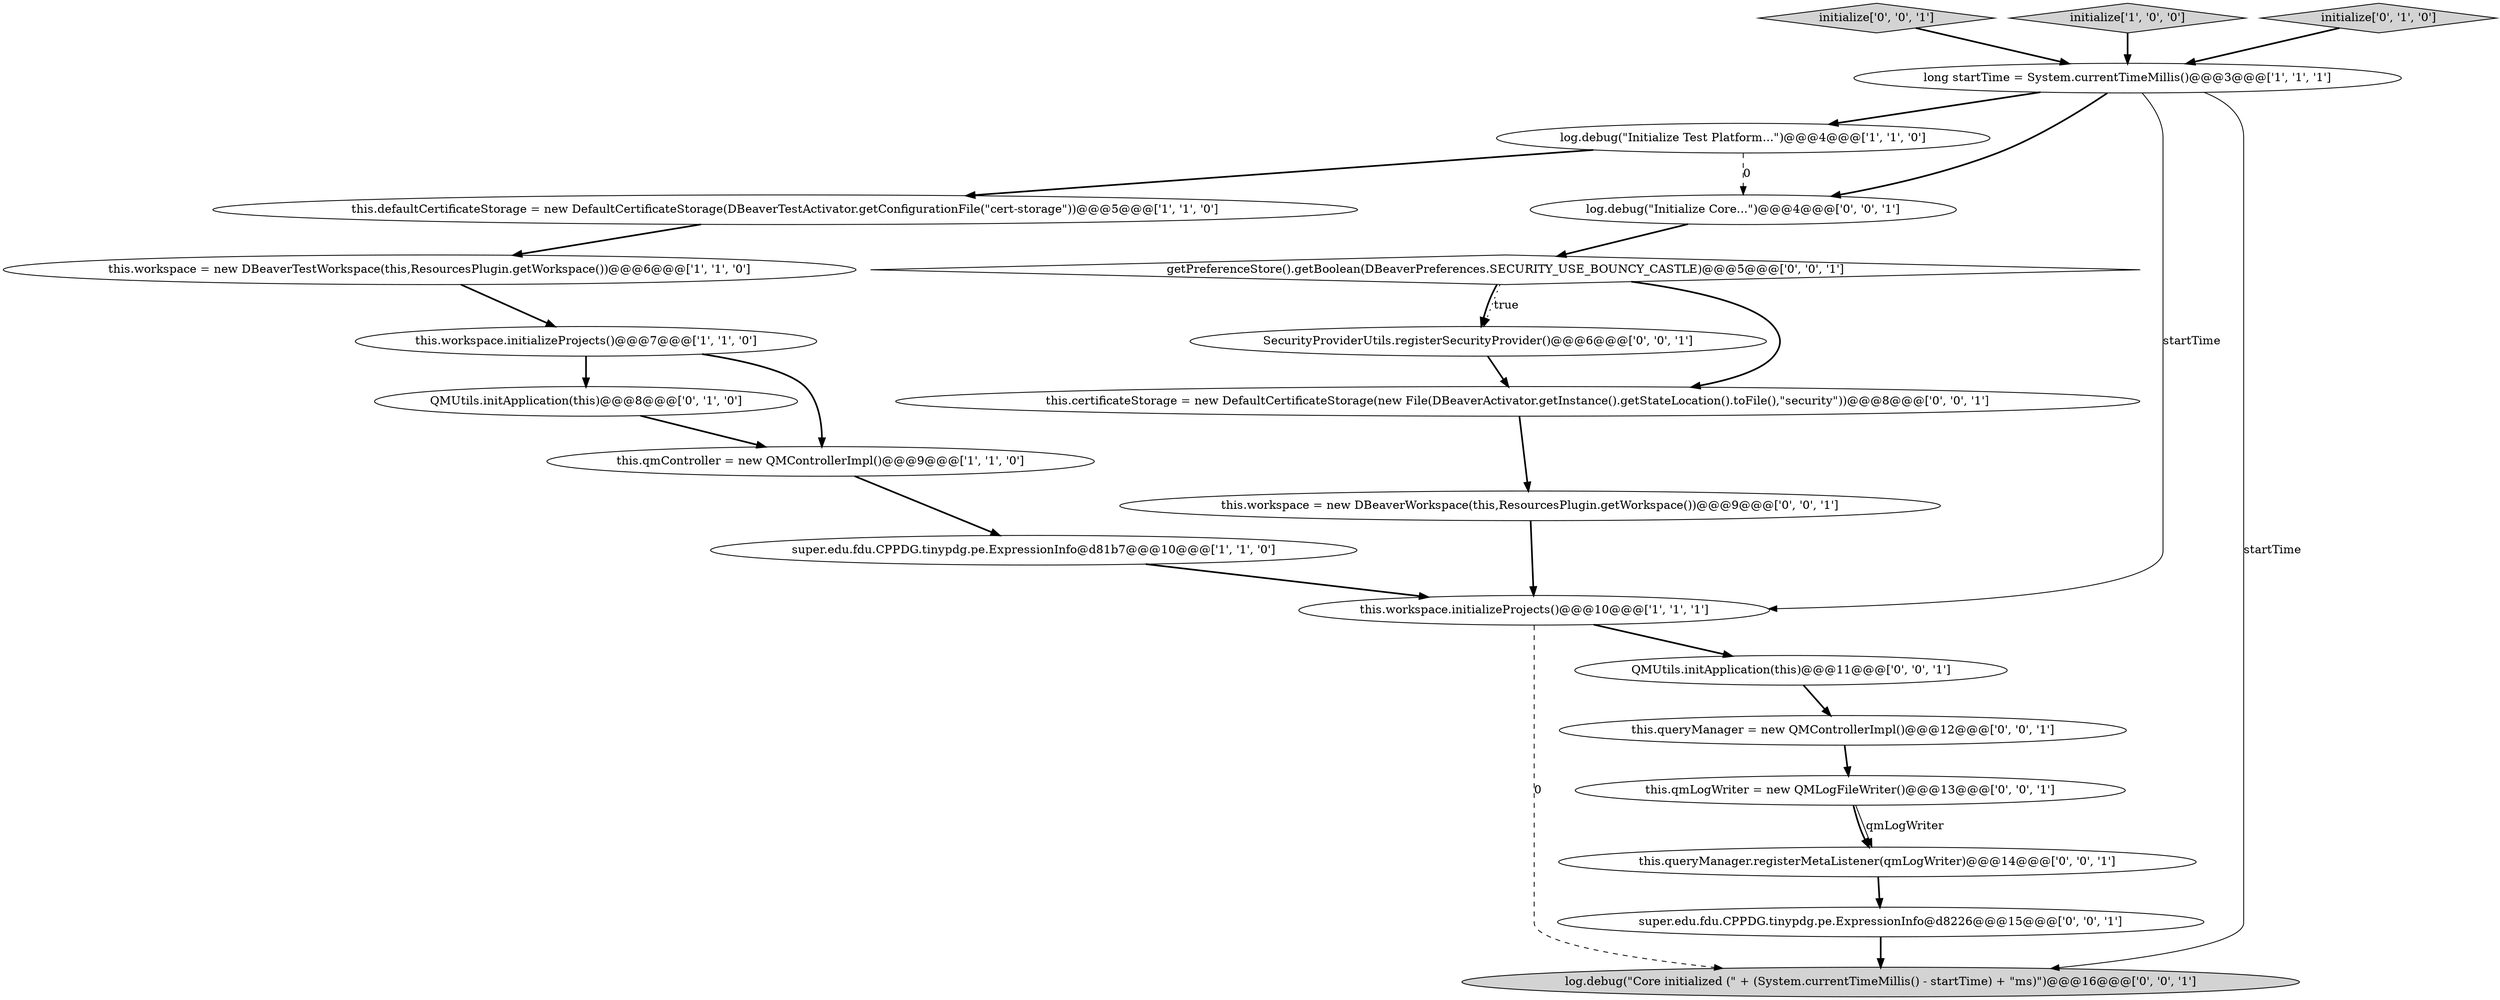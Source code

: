 digraph {
15 [style = filled, label = "this.certificateStorage = new DefaultCertificateStorage(new File(DBeaverActivator.getInstance().getStateLocation().toFile(),\"security\"))@@@8@@@['0', '0', '1']", fillcolor = white, shape = ellipse image = "AAA0AAABBB3BBB"];
4 [style = filled, label = "super.edu.fdu.CPPDG.tinypdg.pe.ExpressionInfo@d81b7@@@10@@@['1', '1', '0']", fillcolor = white, shape = ellipse image = "AAA0AAABBB1BBB"];
20 [style = filled, label = "getPreferenceStore().getBoolean(DBeaverPreferences.SECURITY_USE_BOUNCY_CASTLE)@@@5@@@['0', '0', '1']", fillcolor = white, shape = diamond image = "AAA0AAABBB3BBB"];
1 [style = filled, label = "this.workspace.initializeProjects()@@@10@@@['1', '1', '1']", fillcolor = white, shape = ellipse image = "AAA0AAABBB1BBB"];
17 [style = filled, label = "this.workspace = new DBeaverWorkspace(this,ResourcesPlugin.getWorkspace())@@@9@@@['0', '0', '1']", fillcolor = white, shape = ellipse image = "AAA0AAABBB3BBB"];
21 [style = filled, label = "initialize['0', '0', '1']", fillcolor = lightgray, shape = diamond image = "AAA0AAABBB3BBB"];
9 [style = filled, label = "QMUtils.initApplication(this)@@@8@@@['0', '1', '0']", fillcolor = white, shape = ellipse image = "AAA1AAABBB2BBB"];
13 [style = filled, label = "QMUtils.initApplication(this)@@@11@@@['0', '0', '1']", fillcolor = white, shape = ellipse image = "AAA0AAABBB3BBB"];
5 [style = filled, label = "this.qmController = new QMControllerImpl()@@@9@@@['1', '1', '0']", fillcolor = white, shape = ellipse image = "AAA0AAABBB1BBB"];
6 [style = filled, label = "log.debug(\"Initialize Test Platform...\")@@@4@@@['1', '1', '0']", fillcolor = white, shape = ellipse image = "AAA0AAABBB1BBB"];
8 [style = filled, label = "initialize['1', '0', '0']", fillcolor = lightgray, shape = diamond image = "AAA0AAABBB1BBB"];
0 [style = filled, label = "this.defaultCertificateStorage = new DefaultCertificateStorage(DBeaverTestActivator.getConfigurationFile(\"cert-storage\"))@@@5@@@['1', '1', '0']", fillcolor = white, shape = ellipse image = "AAA0AAABBB1BBB"];
19 [style = filled, label = "SecurityProviderUtils.registerSecurityProvider()@@@6@@@['0', '0', '1']", fillcolor = white, shape = ellipse image = "AAA0AAABBB3BBB"];
22 [style = filled, label = "this.queryManager = new QMControllerImpl()@@@12@@@['0', '0', '1']", fillcolor = white, shape = ellipse image = "AAA0AAABBB3BBB"];
7 [style = filled, label = "this.workspace.initializeProjects()@@@7@@@['1', '1', '0']", fillcolor = white, shape = ellipse image = "AAA0AAABBB1BBB"];
14 [style = filled, label = "this.queryManager.registerMetaListener(qmLogWriter)@@@14@@@['0', '0', '1']", fillcolor = white, shape = ellipse image = "AAA0AAABBB3BBB"];
16 [style = filled, label = "super.edu.fdu.CPPDG.tinypdg.pe.ExpressionInfo@d8226@@@15@@@['0', '0', '1']", fillcolor = white, shape = ellipse image = "AAA0AAABBB3BBB"];
11 [style = filled, label = "log.debug(\"Core initialized (\" + (System.currentTimeMillis() - startTime) + \"ms)\")@@@16@@@['0', '0', '1']", fillcolor = lightgray, shape = ellipse image = "AAA0AAABBB3BBB"];
10 [style = filled, label = "initialize['0', '1', '0']", fillcolor = lightgray, shape = diamond image = "AAA0AAABBB2BBB"];
12 [style = filled, label = "this.qmLogWriter = new QMLogFileWriter()@@@13@@@['0', '0', '1']", fillcolor = white, shape = ellipse image = "AAA0AAABBB3BBB"];
2 [style = filled, label = "this.workspace = new DBeaverTestWorkspace(this,ResourcesPlugin.getWorkspace())@@@6@@@['1', '1', '0']", fillcolor = white, shape = ellipse image = "AAA0AAABBB1BBB"];
3 [style = filled, label = "long startTime = System.currentTimeMillis()@@@3@@@['1', '1', '1']", fillcolor = white, shape = ellipse image = "AAA0AAABBB1BBB"];
18 [style = filled, label = "log.debug(\"Initialize Core...\")@@@4@@@['0', '0', '1']", fillcolor = white, shape = ellipse image = "AAA0AAABBB3BBB"];
21->3 [style = bold, label=""];
18->20 [style = bold, label=""];
1->11 [style = dashed, label="0"];
6->18 [style = dashed, label="0"];
14->16 [style = bold, label=""];
3->11 [style = solid, label="startTime"];
2->7 [style = bold, label=""];
7->9 [style = bold, label=""];
12->14 [style = bold, label=""];
6->0 [style = bold, label=""];
20->15 [style = bold, label=""];
13->22 [style = bold, label=""];
19->15 [style = bold, label=""];
3->1 [style = solid, label="startTime"];
3->18 [style = bold, label=""];
5->4 [style = bold, label=""];
8->3 [style = bold, label=""];
10->3 [style = bold, label=""];
20->19 [style = bold, label=""];
4->1 [style = bold, label=""];
3->6 [style = bold, label=""];
7->5 [style = bold, label=""];
12->14 [style = solid, label="qmLogWriter"];
20->19 [style = dotted, label="true"];
1->13 [style = bold, label=""];
0->2 [style = bold, label=""];
22->12 [style = bold, label=""];
16->11 [style = bold, label=""];
9->5 [style = bold, label=""];
17->1 [style = bold, label=""];
15->17 [style = bold, label=""];
}
